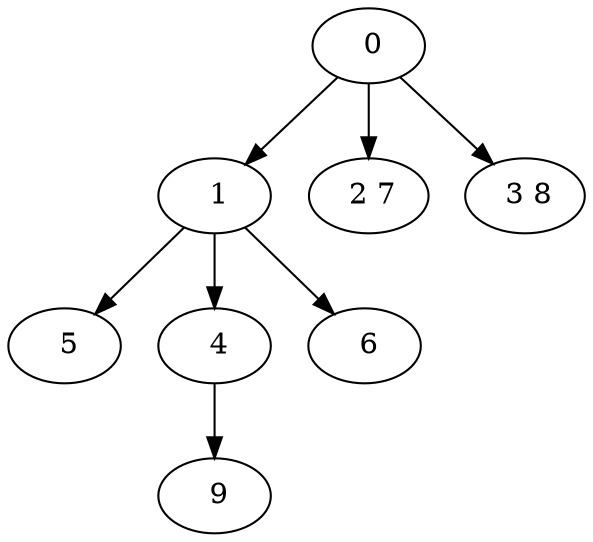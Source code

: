 digraph mytree {
" 0" -> " 1";
" 0" -> " 2 7";
" 0" -> " 3 8";
" 1" -> " 5";
" 1" -> " 4";
" 1" -> " 6";
" 2 7";
" 5";
" 3 8";
" 4" -> " 9";
" 6";
" 9";
}
